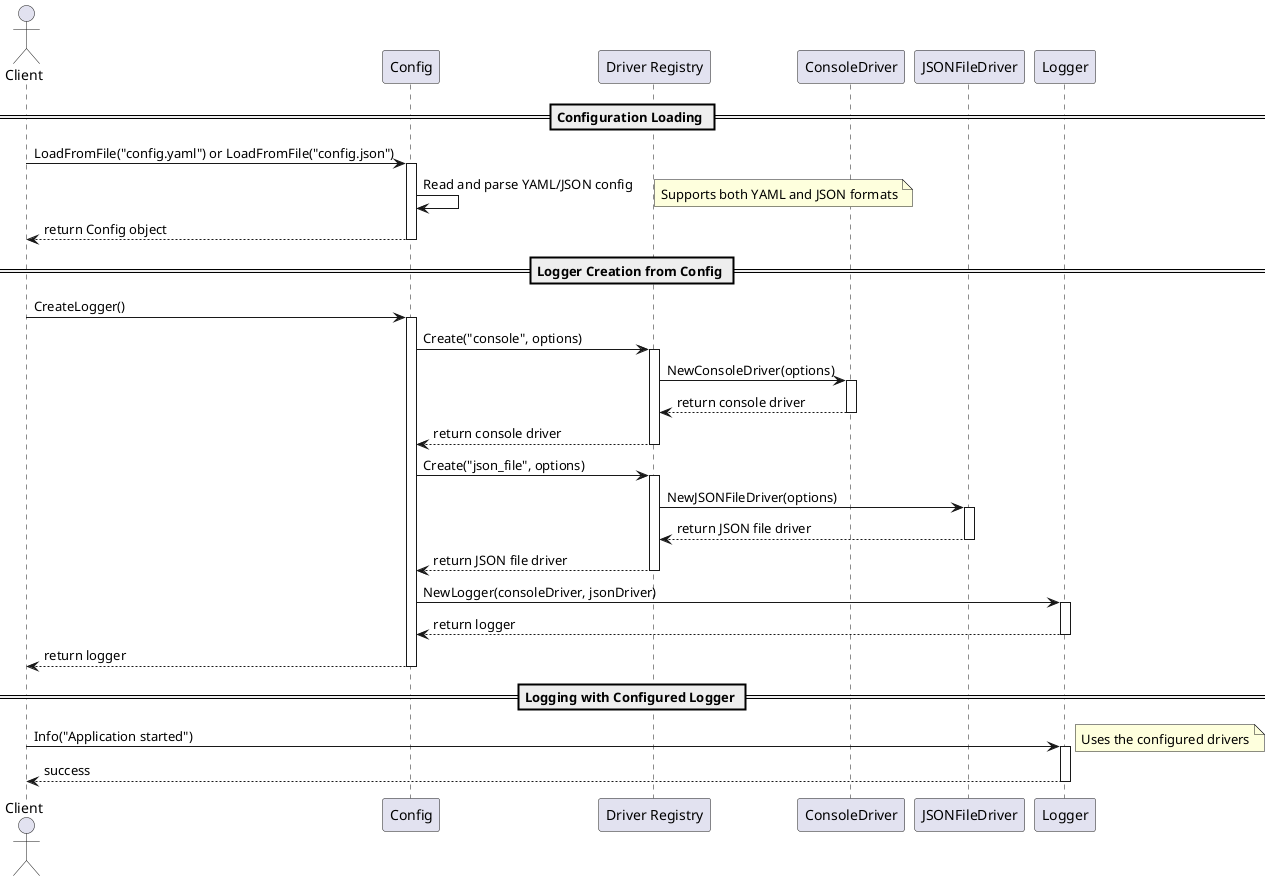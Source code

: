 @startuml Configuration Process Sequence Diagram

actor Client
participant "Config" as config
participant "Driver Registry" as registry
participant "ConsoleDriver" as consoleDriver
participant "JSONFileDriver" as jsonDriver
participant "Logger" as logger

== Configuration Loading ==

Client -> config : LoadFromFile("config.yaml") or LoadFromFile("config.json")
activate config
config -> config : Read and parse YAML/JSON config
note right: Supports both YAML and JSON formats

config --> Client : return Config object
deactivate config

== Logger Creation from Config ==

Client -> config : CreateLogger()
activate config

config -> registry : Create("console", options)
activate registry
registry -> consoleDriver : NewConsoleDriver(options)
activate consoleDriver
consoleDriver --> registry : return console driver
deactivate consoleDriver
registry --> config : return console driver
deactivate registry

config -> registry : Create("json_file", options)
activate registry
registry -> jsonDriver : NewJSONFileDriver(options)
activate jsonDriver
jsonDriver --> registry : return JSON file driver
deactivate jsonDriver
registry --> config : return JSON file driver
deactivate registry

config -> logger : NewLogger(consoleDriver, jsonDriver)
activate logger
logger --> config : return logger
deactivate logger

config --> Client : return logger
deactivate config

== Logging with Configured Logger ==

Client -> logger : Info("Application started")
activate logger
note right: Uses the configured drivers
logger --> Client : success
deactivate logger

@enduml
